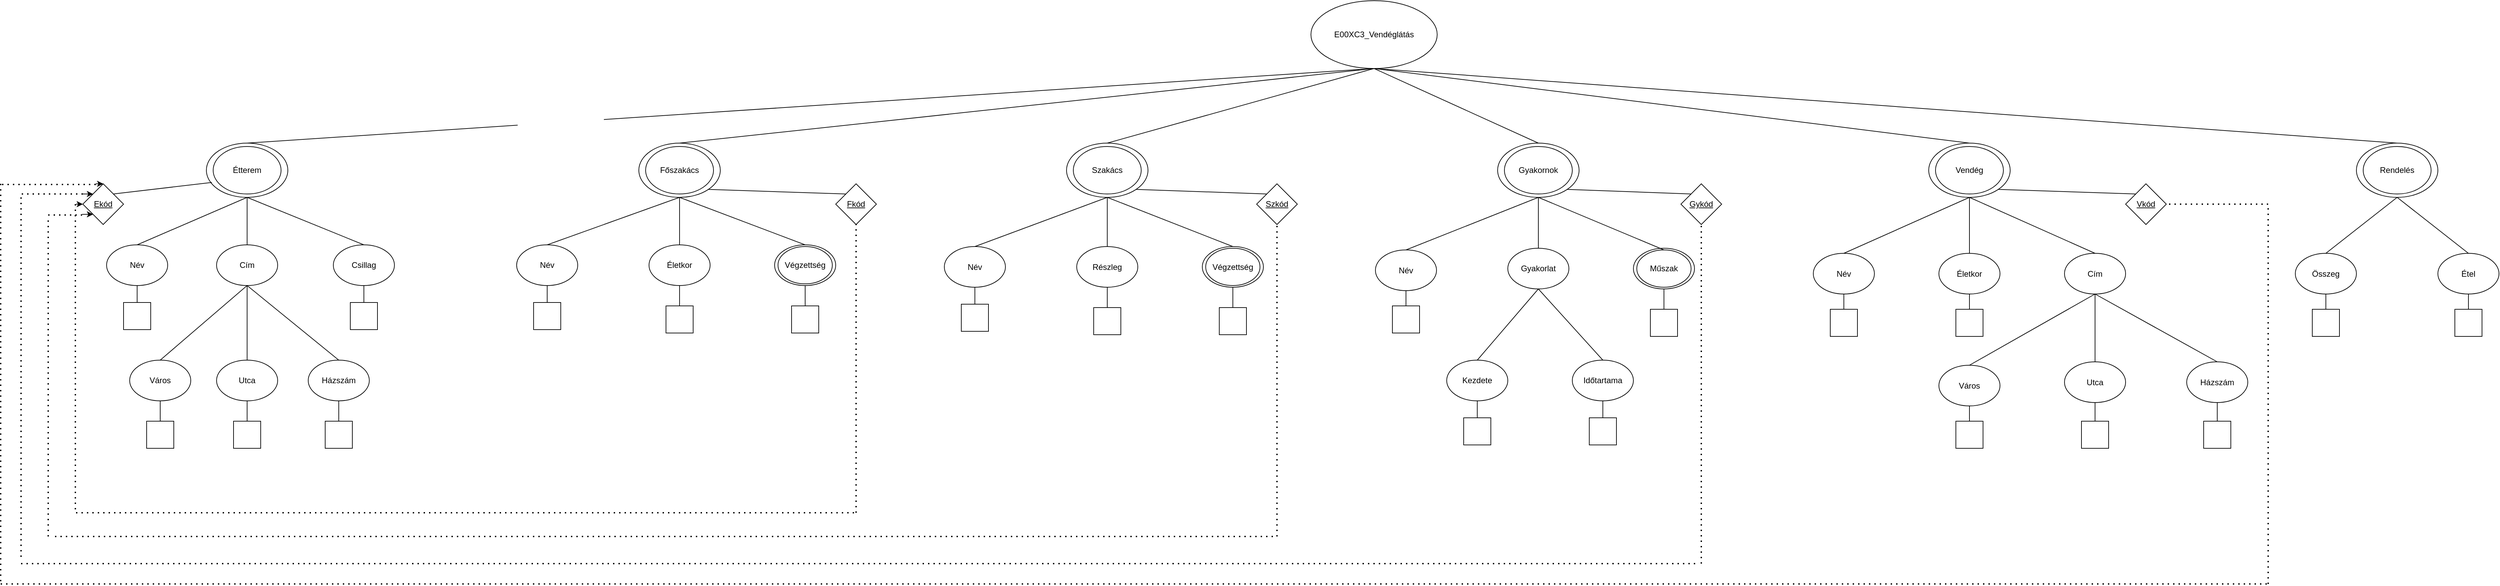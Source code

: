 <mxfile version="28.2.7">
  <diagram name="1 oldal" id="L9vAYg0nXC_tgPYHwF1Z">
    <mxGraphModel dx="3907" dy="801" grid="1" gridSize="10" guides="1" tooltips="1" connect="1" arrows="1" fold="1" page="1" pageScale="1" pageWidth="827" pageHeight="1169" background="#ffffff" math="0" shadow="0">
      <root>
        <mxCell id="0" />
        <mxCell id="1" parent="0" />
        <mxCell id="npf5E2F2gFdfA2hyNey9-1" value="E00XC3_Vendéglátás" style="ellipse;whiteSpace=wrap;html=1;" parent="1" vertex="1">
          <mxGeometry x="170" y="20" width="186" height="100" as="geometry" />
        </mxCell>
        <mxCell id="npf5E2F2gFdfA2hyNey9-2" value="" style="ellipse;whiteSpace=wrap;html=1;" parent="1" vertex="1">
          <mxGeometry x="-1457" y="230" width="120" height="80" as="geometry" />
        </mxCell>
        <mxCell id="npf5E2F2gFdfA2hyNey9-3" value="Étterem" style="ellipse;whiteSpace=wrap;html=1;" parent="1" vertex="1">
          <mxGeometry x="-1447" y="235" width="100" height="70" as="geometry" />
        </mxCell>
        <mxCell id="npf5E2F2gFdfA2hyNey9-4" value="" style="ellipse;whiteSpace=wrap;html=1;" parent="1" vertex="1">
          <mxGeometry x="-820" y="230" width="120" height="80" as="geometry" />
        </mxCell>
        <mxCell id="npf5E2F2gFdfA2hyNey9-5" value="Főszakács" style="ellipse;whiteSpace=wrap;html=1;" parent="1" vertex="1">
          <mxGeometry x="-810" y="235" width="100" height="70" as="geometry" />
        </mxCell>
        <mxCell id="npf5E2F2gFdfA2hyNey9-6" value="" style="ellipse;whiteSpace=wrap;html=1;" parent="1" vertex="1">
          <mxGeometry x="-190" y="230" width="120" height="80" as="geometry" />
        </mxCell>
        <mxCell id="npf5E2F2gFdfA2hyNey9-7" value="Szakács" style="ellipse;whiteSpace=wrap;html=1;" parent="1" vertex="1">
          <mxGeometry x="-180" y="235" width="100" height="70" as="geometry" />
        </mxCell>
        <mxCell id="npf5E2F2gFdfA2hyNey9-9" value="" style="ellipse;whiteSpace=wrap;html=1;" parent="1" vertex="1">
          <mxGeometry x="445" y="230" width="120" height="80" as="geometry" />
        </mxCell>
        <mxCell id="npf5E2F2gFdfA2hyNey9-10" value="Gyakornok" style="ellipse;whiteSpace=wrap;html=1;" parent="1" vertex="1">
          <mxGeometry x="455" y="235" width="100" height="70" as="geometry" />
        </mxCell>
        <mxCell id="npf5E2F2gFdfA2hyNey9-11" value="" style="ellipse;whiteSpace=wrap;html=1;" parent="1" vertex="1">
          <mxGeometry x="1080" y="230" width="120" height="80" as="geometry" />
        </mxCell>
        <mxCell id="npf5E2F2gFdfA2hyNey9-12" value="Vendég" style="ellipse;whiteSpace=wrap;html=1;" parent="1" vertex="1">
          <mxGeometry x="1090" y="235" width="100" height="70" as="geometry" />
        </mxCell>
        <mxCell id="npf5E2F2gFdfA2hyNey9-13" value="" style="ellipse;whiteSpace=wrap;html=1;" parent="1" vertex="1">
          <mxGeometry x="1710" y="230" width="120" height="80" as="geometry" />
        </mxCell>
        <mxCell id="npf5E2F2gFdfA2hyNey9-14" value="Rendelés" style="ellipse;whiteSpace=wrap;html=1;" parent="1" vertex="1">
          <mxGeometry x="1720" y="235" width="100" height="70" as="geometry" />
        </mxCell>
        <mxCell id="npf5E2F2gFdfA2hyNey9-15" value="Ekód" style="rhombus;whiteSpace=wrap;html=1;fontStyle=4" parent="1" vertex="1">
          <mxGeometry x="-1639" y="290" width="60" height="60" as="geometry" />
        </mxCell>
        <mxCell id="npf5E2F2gFdfA2hyNey9-18" value="" style="endArrow=none;html=1;rounded=0;entryX=0.5;entryY=0;entryDx=0;entryDy=0;exitX=0.5;exitY=1;exitDx=0;exitDy=0;" parent="1" source="npf5E2F2gFdfA2hyNey9-1" target="npf5E2F2gFdfA2hyNey9-2" edge="1">
          <mxGeometry width="50" height="50" relative="1" as="geometry">
            <mxPoint x="340" y="430" as="sourcePoint" />
            <mxPoint x="390" y="380" as="targetPoint" />
          </mxGeometry>
        </mxCell>
        <mxCell id="npf5E2F2gFdfA2hyNey9-19" value="" style="endArrow=none;html=1;rounded=0;entryX=0.5;entryY=0;entryDx=0;entryDy=0;exitX=0.5;exitY=1;exitDx=0;exitDy=0;" parent="1" source="npf5E2F2gFdfA2hyNey9-1" target="npf5E2F2gFdfA2hyNey9-4" edge="1">
          <mxGeometry width="50" height="50" relative="1" as="geometry">
            <mxPoint x="340" y="430" as="sourcePoint" />
            <mxPoint x="390" y="380" as="targetPoint" />
          </mxGeometry>
        </mxCell>
        <mxCell id="npf5E2F2gFdfA2hyNey9-20" value="" style="endArrow=none;html=1;rounded=0;entryX=0.5;entryY=0;entryDx=0;entryDy=0;exitX=0.5;exitY=1;exitDx=0;exitDy=0;" parent="1" source="npf5E2F2gFdfA2hyNey9-1" target="npf5E2F2gFdfA2hyNey9-6" edge="1">
          <mxGeometry width="50" height="50" relative="1" as="geometry">
            <mxPoint x="223" y="135" as="sourcePoint" />
            <mxPoint x="330" y="415" as="targetPoint" />
          </mxGeometry>
        </mxCell>
        <mxCell id="npf5E2F2gFdfA2hyNey9-21" value="" style="endArrow=none;html=1;rounded=0;entryX=0.5;entryY=0;entryDx=0;entryDy=0;exitX=0.5;exitY=1;exitDx=0;exitDy=0;" parent="1" source="npf5E2F2gFdfA2hyNey9-1" target="npf5E2F2gFdfA2hyNey9-9" edge="1">
          <mxGeometry width="50" height="50" relative="1" as="geometry">
            <mxPoint x="300" y="165" as="sourcePoint" />
            <mxPoint x="427" y="425" as="targetPoint" />
          </mxGeometry>
        </mxCell>
        <mxCell id="npf5E2F2gFdfA2hyNey9-22" value="" style="endArrow=none;html=1;rounded=0;entryX=0.5;entryY=0;entryDx=0;entryDy=0;exitX=0.5;exitY=1;exitDx=0;exitDy=0;" parent="1" source="npf5E2F2gFdfA2hyNey9-1" target="npf5E2F2gFdfA2hyNey9-11" edge="1">
          <mxGeometry width="50" height="50" relative="1" as="geometry">
            <mxPoint x="340" y="430" as="sourcePoint" />
            <mxPoint x="390" y="380" as="targetPoint" />
          </mxGeometry>
        </mxCell>
        <mxCell id="npf5E2F2gFdfA2hyNey9-23" value="" style="endArrow=none;html=1;rounded=0;entryX=0.5;entryY=0;entryDx=0;entryDy=0;exitX=0.5;exitY=1;exitDx=0;exitDy=0;" parent="1" source="npf5E2F2gFdfA2hyNey9-1" target="npf5E2F2gFdfA2hyNey9-13" edge="1">
          <mxGeometry width="50" height="50" relative="1" as="geometry">
            <mxPoint x="340" y="430" as="sourcePoint" />
            <mxPoint x="390" y="380" as="targetPoint" />
          </mxGeometry>
        </mxCell>
        <mxCell id="npf5E2F2gFdfA2hyNey9-26" value="Név" style="ellipse;whiteSpace=wrap;html=1;" parent="1" vertex="1">
          <mxGeometry x="-1604" y="380" width="90" height="60" as="geometry" />
        </mxCell>
        <mxCell id="npf5E2F2gFdfA2hyNey9-27" value="Csillag" style="ellipse;whiteSpace=wrap;html=1;" parent="1" vertex="1">
          <mxGeometry x="-1270" y="380" width="90" height="60" as="geometry" />
        </mxCell>
        <mxCell id="npf5E2F2gFdfA2hyNey9-28" value="Cím" style="ellipse;whiteSpace=wrap;html=1;" parent="1" vertex="1">
          <mxGeometry x="-1442" y="380" width="90" height="60" as="geometry" />
        </mxCell>
        <mxCell id="npf5E2F2gFdfA2hyNey9-29" value="" style="endArrow=none;html=1;rounded=0;entryX=0.5;entryY=1;entryDx=0;entryDy=0;exitX=0.5;exitY=0;exitDx=0;exitDy=0;" parent="1" source="npf5E2F2gFdfA2hyNey9-26" target="npf5E2F2gFdfA2hyNey9-2" edge="1">
          <mxGeometry width="50" height="50" relative="1" as="geometry">
            <mxPoint x="-1590" y="380" as="sourcePoint" />
            <mxPoint x="-877" y="435" as="targetPoint" />
          </mxGeometry>
        </mxCell>
        <mxCell id="npf5E2F2gFdfA2hyNey9-30" value="" style="endArrow=none;html=1;rounded=0;entryX=0.5;entryY=1;entryDx=0;entryDy=0;exitX=0.5;exitY=0;exitDx=0;exitDy=0;" parent="1" source="npf5E2F2gFdfA2hyNey9-28" target="npf5E2F2gFdfA2hyNey9-2" edge="1">
          <mxGeometry width="50" height="50" relative="1" as="geometry">
            <mxPoint x="-927" y="485" as="sourcePoint" />
            <mxPoint x="-877" y="435" as="targetPoint" />
          </mxGeometry>
        </mxCell>
        <mxCell id="npf5E2F2gFdfA2hyNey9-31" value="" style="endArrow=none;html=1;rounded=0;entryX=0.5;entryY=1;entryDx=0;entryDy=0;exitX=0.5;exitY=0;exitDx=0;exitDy=0;" parent="1" source="npf5E2F2gFdfA2hyNey9-27" target="npf5E2F2gFdfA2hyNey9-2" edge="1">
          <mxGeometry width="50" height="50" relative="1" as="geometry">
            <mxPoint x="-927" y="485" as="sourcePoint" />
            <mxPoint x="-877" y="435" as="targetPoint" />
          </mxGeometry>
        </mxCell>
        <mxCell id="npf5E2F2gFdfA2hyNey9-32" value="" style="endArrow=none;html=1;rounded=0;entryX=1;entryY=0;entryDx=0;entryDy=0;exitX=0.067;exitY=0.725;exitDx=0;exitDy=0;exitPerimeter=0;" parent="1" source="npf5E2F2gFdfA2hyNey9-2" target="npf5E2F2gFdfA2hyNey9-15" edge="1">
          <mxGeometry width="50" height="50" relative="1" as="geometry">
            <mxPoint x="-896" y="485" as="sourcePoint" />
            <mxPoint x="-846" y="435" as="targetPoint" />
          </mxGeometry>
        </mxCell>
        <mxCell id="npf5E2F2gFdfA2hyNey9-33" value="" style="whiteSpace=wrap;html=1;aspect=fixed;" parent="1" vertex="1">
          <mxGeometry x="-1579" y="465" width="40" height="40" as="geometry" />
        </mxCell>
        <mxCell id="npf5E2F2gFdfA2hyNey9-34" value="" style="whiteSpace=wrap;html=1;aspect=fixed;" parent="1" vertex="1">
          <mxGeometry x="-1245" y="465" width="40" height="40" as="geometry" />
        </mxCell>
        <mxCell id="npf5E2F2gFdfA2hyNey9-35" value="" style="endArrow=none;html=1;rounded=0;exitX=0.5;exitY=0;exitDx=0;exitDy=0;entryX=0.5;entryY=1;entryDx=0;entryDy=0;" parent="1" source="npf5E2F2gFdfA2hyNey9-33" target="npf5E2F2gFdfA2hyNey9-26" edge="1">
          <mxGeometry width="50" height="50" relative="1" as="geometry">
            <mxPoint x="-1375" y="545" as="sourcePoint" />
            <mxPoint x="-1590" y="440" as="targetPoint" />
          </mxGeometry>
        </mxCell>
        <mxCell id="npf5E2F2gFdfA2hyNey9-36" value="" style="endArrow=none;html=1;rounded=0;entryX=0.5;entryY=1;entryDx=0;entryDy=0;exitX=0.5;exitY=0;exitDx=0;exitDy=0;" parent="1" source="npf5E2F2gFdfA2hyNey9-34" target="npf5E2F2gFdfA2hyNey9-27" edge="1">
          <mxGeometry width="50" height="50" relative="1" as="geometry">
            <mxPoint x="-1273" y="545" as="sourcePoint" />
            <mxPoint x="-1223" y="495" as="targetPoint" />
          </mxGeometry>
        </mxCell>
        <mxCell id="npf5E2F2gFdfA2hyNey9-41" value="Utca" style="ellipse;whiteSpace=wrap;html=1;" parent="1" vertex="1">
          <mxGeometry x="-1442" y="550" width="90" height="60" as="geometry" />
        </mxCell>
        <mxCell id="npf5E2F2gFdfA2hyNey9-42" value="Házszám" style="ellipse;whiteSpace=wrap;html=1;" parent="1" vertex="1">
          <mxGeometry x="-1307" y="550" width="90" height="60" as="geometry" />
        </mxCell>
        <mxCell id="npf5E2F2gFdfA2hyNey9-43" value="Város" style="ellipse;whiteSpace=wrap;html=1;" parent="1" vertex="1">
          <mxGeometry x="-1570" y="550" width="90" height="60" as="geometry" />
        </mxCell>
        <mxCell id="npf5E2F2gFdfA2hyNey9-44" value="" style="endArrow=none;html=1;rounded=0;entryX=0.5;entryY=1;entryDx=0;entryDy=0;exitX=0.5;exitY=0;exitDx=0;exitDy=0;" parent="1" source="npf5E2F2gFdfA2hyNey9-41" target="npf5E2F2gFdfA2hyNey9-28" edge="1">
          <mxGeometry width="50" height="50" relative="1" as="geometry">
            <mxPoint x="-1235" y="500" as="sourcePoint" />
            <mxPoint x="-1185" y="450" as="targetPoint" />
          </mxGeometry>
        </mxCell>
        <mxCell id="npf5E2F2gFdfA2hyNey9-46" value="" style="endArrow=none;html=1;rounded=0;entryX=0.5;entryY=1;entryDx=0;entryDy=0;exitX=0.5;exitY=0;exitDx=0;exitDy=0;" parent="1" source="npf5E2F2gFdfA2hyNey9-42" target="npf5E2F2gFdfA2hyNey9-28" edge="1">
          <mxGeometry width="50" height="50" relative="1" as="geometry">
            <mxPoint x="-1235" y="500" as="sourcePoint" />
            <mxPoint x="-1185" y="450" as="targetPoint" />
          </mxGeometry>
        </mxCell>
        <mxCell id="npf5E2F2gFdfA2hyNey9-47" value="" style="endArrow=none;html=1;rounded=0;entryX=0.5;entryY=1;entryDx=0;entryDy=0;exitX=0.5;exitY=0;exitDx=0;exitDy=0;" parent="1" source="npf5E2F2gFdfA2hyNey9-43" target="npf5E2F2gFdfA2hyNey9-28" edge="1">
          <mxGeometry width="50" height="50" relative="1" as="geometry">
            <mxPoint x="-1235" y="500" as="sourcePoint" />
            <mxPoint x="-1185" y="450" as="targetPoint" />
          </mxGeometry>
        </mxCell>
        <mxCell id="npf5E2F2gFdfA2hyNey9-48" value="" style="whiteSpace=wrap;html=1;aspect=fixed;" parent="1" vertex="1">
          <mxGeometry x="-1545" y="640" width="40" height="40" as="geometry" />
        </mxCell>
        <mxCell id="npf5E2F2gFdfA2hyNey9-49" value="" style="whiteSpace=wrap;html=1;aspect=fixed;" parent="1" vertex="1">
          <mxGeometry x="-1417" y="640" width="40" height="40" as="geometry" />
        </mxCell>
        <mxCell id="npf5E2F2gFdfA2hyNey9-50" value="" style="whiteSpace=wrap;html=1;aspect=fixed;" parent="1" vertex="1">
          <mxGeometry x="-1282" y="640" width="40" height="40" as="geometry" />
        </mxCell>
        <mxCell id="npf5E2F2gFdfA2hyNey9-51" value="" style="endArrow=none;html=1;rounded=0;entryX=0.5;entryY=1;entryDx=0;entryDy=0;exitX=0.5;exitY=0;exitDx=0;exitDy=0;" parent="1" source="npf5E2F2gFdfA2hyNey9-50" target="npf5E2F2gFdfA2hyNey9-42" edge="1">
          <mxGeometry width="50" height="50" relative="1" as="geometry">
            <mxPoint x="-1235" y="500" as="sourcePoint" />
            <mxPoint x="-1185" y="450" as="targetPoint" />
          </mxGeometry>
        </mxCell>
        <mxCell id="npf5E2F2gFdfA2hyNey9-53" value="" style="endArrow=none;html=1;rounded=0;entryX=0.5;entryY=1;entryDx=0;entryDy=0;exitX=0.5;exitY=0;exitDx=0;exitDy=0;" parent="1" source="npf5E2F2gFdfA2hyNey9-49" target="npf5E2F2gFdfA2hyNey9-41" edge="1">
          <mxGeometry width="50" height="50" relative="1" as="geometry">
            <mxPoint x="-1235" y="500" as="sourcePoint" />
            <mxPoint x="-1185" y="450" as="targetPoint" />
          </mxGeometry>
        </mxCell>
        <mxCell id="npf5E2F2gFdfA2hyNey9-55" value="" style="endArrow=none;html=1;rounded=0;entryX=0.5;entryY=1;entryDx=0;entryDy=0;exitX=0.5;exitY=0;exitDx=0;exitDy=0;" parent="1" source="npf5E2F2gFdfA2hyNey9-48" target="npf5E2F2gFdfA2hyNey9-43" edge="1">
          <mxGeometry width="50" height="50" relative="1" as="geometry">
            <mxPoint x="-1235" y="500" as="sourcePoint" />
            <mxPoint x="-1185" y="450" as="targetPoint" />
          </mxGeometry>
        </mxCell>
        <mxCell id="npf5E2F2gFdfA2hyNey9-62" value="Fkód" style="rhombus;whiteSpace=wrap;html=1;fontStyle=4" parent="1" vertex="1">
          <mxGeometry x="-530" y="290" width="60" height="60" as="geometry" />
        </mxCell>
        <mxCell id="npf5E2F2gFdfA2hyNey9-63" value="" style="endArrow=none;html=1;rounded=0;entryX=0;entryY=0;entryDx=0;entryDy=0;exitX=1;exitY=1;exitDx=0;exitDy=0;" parent="1" source="npf5E2F2gFdfA2hyNey9-4" target="npf5E2F2gFdfA2hyNey9-62" edge="1">
          <mxGeometry width="50" height="50" relative="1" as="geometry">
            <mxPoint x="-830" y="435" as="sourcePoint" />
            <mxPoint x="-780" y="385" as="targetPoint" />
          </mxGeometry>
        </mxCell>
        <mxCell id="npf5E2F2gFdfA2hyNey9-64" value="" style="endArrow=none;dashed=1;html=1;dashPattern=1 3;strokeWidth=2;rounded=0;entryX=0.5;entryY=1;entryDx=0;entryDy=0;" parent="1" target="npf5E2F2gFdfA2hyNey9-62" edge="1">
          <mxGeometry width="50" height="50" relative="1" as="geometry">
            <mxPoint x="-500" y="775" as="sourcePoint" />
            <mxPoint x="-780" y="385" as="targetPoint" />
          </mxGeometry>
        </mxCell>
        <mxCell id="npf5E2F2gFdfA2hyNey9-65" value="" style="endArrow=none;dashed=1;html=1;dashPattern=1 3;strokeWidth=2;rounded=0;" parent="1" edge="1">
          <mxGeometry width="50" height="50" relative="1" as="geometry">
            <mxPoint x="-1649" y="775" as="sourcePoint" />
            <mxPoint x="-500" y="775" as="targetPoint" />
          </mxGeometry>
        </mxCell>
        <mxCell id="npf5E2F2gFdfA2hyNey9-66" value="" style="endArrow=none;dashed=1;html=1;dashPattern=1 3;strokeWidth=2;rounded=0;entryX=0;entryY=0.5;entryDx=0;entryDy=0;" parent="1" edge="1">
          <mxGeometry width="50" height="50" relative="1" as="geometry">
            <mxPoint x="-1650" y="770" as="sourcePoint" />
            <mxPoint x="-1650" y="320" as="targetPoint" />
          </mxGeometry>
        </mxCell>
        <mxCell id="pP6JJj4OTzg9EwEkEXT1-2" value="Név" style="ellipse;whiteSpace=wrap;html=1;" parent="1" vertex="1">
          <mxGeometry x="-1000" y="380" width="90" height="60" as="geometry" />
        </mxCell>
        <mxCell id="pP6JJj4OTzg9EwEkEXT1-3" value="" style="whiteSpace=wrap;html=1;aspect=fixed;" parent="1" vertex="1">
          <mxGeometry x="-975" y="465" width="40" height="40" as="geometry" />
        </mxCell>
        <mxCell id="pP6JJj4OTzg9EwEkEXT1-4" value="" style="endArrow=none;html=1;rounded=0;entryX=0.5;entryY=1;entryDx=0;entryDy=0;exitX=0.5;exitY=0;exitDx=0;exitDy=0;" parent="1" source="pP6JJj4OTzg9EwEkEXT1-3" target="pP6JJj4OTzg9EwEkEXT1-2" edge="1">
          <mxGeometry width="50" height="50" relative="1" as="geometry">
            <mxPoint x="-928" y="330" as="sourcePoint" />
            <mxPoint x="-878" y="280" as="targetPoint" />
          </mxGeometry>
        </mxCell>
        <mxCell id="pP6JJj4OTzg9EwEkEXT1-5" value="Életkor" style="ellipse;whiteSpace=wrap;html=1;" parent="1" vertex="1">
          <mxGeometry x="-805" y="380" width="90" height="60" as="geometry" />
        </mxCell>
        <mxCell id="pP6JJj4OTzg9EwEkEXT1-6" value="" style="whiteSpace=wrap;html=1;aspect=fixed;" parent="1" vertex="1">
          <mxGeometry x="-780" y="470" width="40" height="40" as="geometry" />
        </mxCell>
        <mxCell id="pP6JJj4OTzg9EwEkEXT1-7" value="" style="endArrow=none;html=1;rounded=0;entryX=0.5;entryY=1;entryDx=0;entryDy=0;exitX=0.5;exitY=0;exitDx=0;exitDy=0;" parent="1" source="pP6JJj4OTzg9EwEkEXT1-6" target="pP6JJj4OTzg9EwEkEXT1-5" edge="1">
          <mxGeometry width="50" height="50" relative="1" as="geometry">
            <mxPoint x="-733" y="330" as="sourcePoint" />
            <mxPoint x="-683" y="280" as="targetPoint" />
          </mxGeometry>
        </mxCell>
        <mxCell id="pP6JJj4OTzg9EwEkEXT1-8" value="" style="endArrow=none;html=1;rounded=0;entryX=0.5;entryY=1;entryDx=0;entryDy=0;exitX=0.5;exitY=0;exitDx=0;exitDy=0;" parent="1" source="pP6JJj4OTzg9EwEkEXT1-2" target="npf5E2F2gFdfA2hyNey9-4" edge="1">
          <mxGeometry width="50" height="50" relative="1" as="geometry">
            <mxPoint x="-1000" y="505" as="sourcePoint" />
            <mxPoint x="-950" y="455" as="targetPoint" />
          </mxGeometry>
        </mxCell>
        <mxCell id="pP6JJj4OTzg9EwEkEXT1-9" value="" style="endArrow=none;html=1;rounded=0;entryX=0.5;entryY=0;entryDx=0;entryDy=0;exitX=0.5;exitY=1;exitDx=0;exitDy=0;" parent="1" source="npf5E2F2gFdfA2hyNey9-4" target="pP6JJj4OTzg9EwEkEXT1-5" edge="1">
          <mxGeometry width="50" height="50" relative="1" as="geometry">
            <mxPoint x="-1000" y="505" as="sourcePoint" />
            <mxPoint x="-950" y="455" as="targetPoint" />
          </mxGeometry>
        </mxCell>
        <mxCell id="pP6JJj4OTzg9EwEkEXT1-10" value="" style="endArrow=classic;html=1;rounded=0;entryX=0;entryY=0.5;entryDx=0;entryDy=0;" parent="1" target="npf5E2F2gFdfA2hyNey9-15" edge="1">
          <mxGeometry width="50" height="50" relative="1" as="geometry">
            <mxPoint x="-1649" y="320" as="sourcePoint" />
            <mxPoint x="-1439" y="455" as="targetPoint" />
          </mxGeometry>
        </mxCell>
        <mxCell id="pP6JJj4OTzg9EwEkEXT1-15" value="" style="ellipse;whiteSpace=wrap;html=1;" parent="1" vertex="1">
          <mxGeometry x="-620" y="380" width="90" height="60" as="geometry" />
        </mxCell>
        <mxCell id="pP6JJj4OTzg9EwEkEXT1-16" value="" style="whiteSpace=wrap;html=1;aspect=fixed;" parent="1" vertex="1">
          <mxGeometry x="-595" y="470" width="40" height="40" as="geometry" />
        </mxCell>
        <mxCell id="pP6JJj4OTzg9EwEkEXT1-17" value="" style="endArrow=none;html=1;rounded=0;entryX=0.5;entryY=1;entryDx=0;entryDy=0;exitX=0.5;exitY=0;exitDx=0;exitDy=0;" parent="1" source="pP6JJj4OTzg9EwEkEXT1-16" target="pP6JJj4OTzg9EwEkEXT1-15" edge="1">
          <mxGeometry width="50" height="50" relative="1" as="geometry">
            <mxPoint x="-548" y="330" as="sourcePoint" />
            <mxPoint x="-498" y="280" as="targetPoint" />
          </mxGeometry>
        </mxCell>
        <mxCell id="pP6JJj4OTzg9EwEkEXT1-23" value="" style="endArrow=none;html=1;rounded=0;entryX=0.5;entryY=0;entryDx=0;entryDy=0;exitX=0.5;exitY=1;exitDx=0;exitDy=0;" parent="1" source="npf5E2F2gFdfA2hyNey9-4" target="pP6JJj4OTzg9EwEkEXT1-15" edge="1">
          <mxGeometry width="50" height="50" relative="1" as="geometry">
            <mxPoint x="-1030" y="505" as="sourcePoint" />
            <mxPoint x="-980" y="455" as="targetPoint" />
          </mxGeometry>
        </mxCell>
        <mxCell id="pP6JJj4OTzg9EwEkEXT1-24" value="Végzettség" style="ellipse;whiteSpace=wrap;html=1;" parent="1" vertex="1">
          <mxGeometry x="-615" y="382.5" width="80" height="55" as="geometry" />
        </mxCell>
        <mxCell id="pP6JJj4OTzg9EwEkEXT1-27" value="Név" style="ellipse;whiteSpace=wrap;html=1;" parent="1" vertex="1">
          <mxGeometry x="-370" y="382.5" width="90" height="60" as="geometry" />
        </mxCell>
        <mxCell id="pP6JJj4OTzg9EwEkEXT1-28" value="" style="whiteSpace=wrap;html=1;aspect=fixed;" parent="1" vertex="1">
          <mxGeometry x="-345" y="467.5" width="40" height="40" as="geometry" />
        </mxCell>
        <mxCell id="pP6JJj4OTzg9EwEkEXT1-29" value="" style="endArrow=none;html=1;rounded=0;entryX=0.5;entryY=1;entryDx=0;entryDy=0;exitX=0.5;exitY=0;exitDx=0;exitDy=0;" parent="1" source="pP6JJj4OTzg9EwEkEXT1-28" target="pP6JJj4OTzg9EwEkEXT1-27" edge="1">
          <mxGeometry width="50" height="50" relative="1" as="geometry">
            <mxPoint x="-298" y="332.5" as="sourcePoint" />
            <mxPoint x="-248" y="282.5" as="targetPoint" />
          </mxGeometry>
        </mxCell>
        <mxCell id="pP6JJj4OTzg9EwEkEXT1-30" value="Részleg" style="ellipse;whiteSpace=wrap;html=1;" parent="1" vertex="1">
          <mxGeometry x="-175" y="382.5" width="90" height="60" as="geometry" />
        </mxCell>
        <mxCell id="pP6JJj4OTzg9EwEkEXT1-31" value="" style="whiteSpace=wrap;html=1;aspect=fixed;" parent="1" vertex="1">
          <mxGeometry x="-150" y="472.5" width="40" height="40" as="geometry" />
        </mxCell>
        <mxCell id="pP6JJj4OTzg9EwEkEXT1-32" value="" style="endArrow=none;html=1;rounded=0;entryX=0.5;entryY=1;entryDx=0;entryDy=0;exitX=0.5;exitY=0;exitDx=0;exitDy=0;" parent="1" source="pP6JJj4OTzg9EwEkEXT1-31" target="pP6JJj4OTzg9EwEkEXT1-30" edge="1">
          <mxGeometry width="50" height="50" relative="1" as="geometry">
            <mxPoint x="-103" y="332.5" as="sourcePoint" />
            <mxPoint x="-53" y="282.5" as="targetPoint" />
          </mxGeometry>
        </mxCell>
        <mxCell id="pP6JJj4OTzg9EwEkEXT1-33" value="" style="ellipse;whiteSpace=wrap;html=1;" parent="1" vertex="1">
          <mxGeometry x="10" y="382.5" width="90" height="60" as="geometry" />
        </mxCell>
        <mxCell id="pP6JJj4OTzg9EwEkEXT1-34" value="" style="whiteSpace=wrap;html=1;aspect=fixed;" parent="1" vertex="1">
          <mxGeometry x="35" y="472.5" width="40" height="40" as="geometry" />
        </mxCell>
        <mxCell id="pP6JJj4OTzg9EwEkEXT1-35" value="" style="endArrow=none;html=1;rounded=0;entryX=0.5;entryY=1;entryDx=0;entryDy=0;exitX=0.5;exitY=0;exitDx=0;exitDy=0;" parent="1" source="pP6JJj4OTzg9EwEkEXT1-34" target="pP6JJj4OTzg9EwEkEXT1-33" edge="1">
          <mxGeometry width="50" height="50" relative="1" as="geometry">
            <mxPoint x="82" y="332.5" as="sourcePoint" />
            <mxPoint x="132" y="282.5" as="targetPoint" />
          </mxGeometry>
        </mxCell>
        <mxCell id="pP6JJj4OTzg9EwEkEXT1-36" value="Végzettség" style="ellipse;whiteSpace=wrap;html=1;" parent="1" vertex="1">
          <mxGeometry x="15" y="385" width="80" height="55" as="geometry" />
        </mxCell>
        <mxCell id="pP6JJj4OTzg9EwEkEXT1-37" value="" style="endArrow=none;html=1;rounded=0;entryX=0.5;entryY=1;entryDx=0;entryDy=0;exitX=0.5;exitY=0;exitDx=0;exitDy=0;" parent="1" source="pP6JJj4OTzg9EwEkEXT1-27" target="npf5E2F2gFdfA2hyNey9-6" edge="1">
          <mxGeometry width="50" height="50" relative="1" as="geometry">
            <mxPoint x="-450" y="520" as="sourcePoint" />
            <mxPoint x="-400" y="470" as="targetPoint" />
          </mxGeometry>
        </mxCell>
        <mxCell id="pP6JJj4OTzg9EwEkEXT1-38" value="" style="endArrow=none;html=1;rounded=0;entryX=0.5;entryY=1;entryDx=0;entryDy=0;exitX=0.5;exitY=0;exitDx=0;exitDy=0;" parent="1" source="pP6JJj4OTzg9EwEkEXT1-30" target="npf5E2F2gFdfA2hyNey9-6" edge="1">
          <mxGeometry width="50" height="50" relative="1" as="geometry">
            <mxPoint x="-450" y="520" as="sourcePoint" />
            <mxPoint x="-400" y="470" as="targetPoint" />
          </mxGeometry>
        </mxCell>
        <mxCell id="pP6JJj4OTzg9EwEkEXT1-39" value="" style="endArrow=none;html=1;rounded=0;entryX=0.5;entryY=0;entryDx=0;entryDy=0;exitX=0.5;exitY=1;exitDx=0;exitDy=0;" parent="1" source="npf5E2F2gFdfA2hyNey9-6" target="pP6JJj4OTzg9EwEkEXT1-33" edge="1">
          <mxGeometry width="50" height="50" relative="1" as="geometry">
            <mxPoint x="-450" y="520" as="sourcePoint" />
            <mxPoint x="-400" y="470" as="targetPoint" />
          </mxGeometry>
        </mxCell>
        <mxCell id="pP6JJj4OTzg9EwEkEXT1-40" value="Szkód" style="rhombus;whiteSpace=wrap;html=1;fontStyle=4" parent="1" vertex="1">
          <mxGeometry x="90" y="290" width="60" height="60" as="geometry" />
        </mxCell>
        <mxCell id="pP6JJj4OTzg9EwEkEXT1-41" value="" style="endArrow=none;html=1;rounded=0;entryX=0;entryY=0;entryDx=0;entryDy=0;exitX=1;exitY=1;exitDx=0;exitDy=0;" parent="1" source="npf5E2F2gFdfA2hyNey9-6" target="pP6JJj4OTzg9EwEkEXT1-40" edge="1">
          <mxGeometry width="50" height="50" relative="1" as="geometry">
            <mxPoint x="-40" y="280" as="sourcePoint" />
            <mxPoint x="123" y="297" as="targetPoint" />
          </mxGeometry>
        </mxCell>
        <mxCell id="pP6JJj4OTzg9EwEkEXT1-42" value="" style="endArrow=none;dashed=1;html=1;dashPattern=1 3;strokeWidth=2;rounded=0;entryX=0.5;entryY=1;entryDx=0;entryDy=0;" parent="1" target="pP6JJj4OTzg9EwEkEXT1-40" edge="1">
          <mxGeometry width="50" height="50" relative="1" as="geometry">
            <mxPoint x="120" y="810" as="sourcePoint" />
            <mxPoint x="-100" y="560" as="targetPoint" />
          </mxGeometry>
        </mxCell>
        <mxCell id="pP6JJj4OTzg9EwEkEXT1-43" value="" style="endArrow=none;dashed=1;html=1;dashPattern=1 3;strokeWidth=2;rounded=0;" parent="1" edge="1">
          <mxGeometry width="50" height="50" relative="1" as="geometry">
            <mxPoint x="-1680" y="810" as="sourcePoint" />
            <mxPoint x="120" y="810" as="targetPoint" />
          </mxGeometry>
        </mxCell>
        <mxCell id="pP6JJj4OTzg9EwEkEXT1-44" value="" style="endArrow=none;dashed=1;html=1;dashPattern=1 3;strokeWidth=2;rounded=0;" parent="1" edge="1">
          <mxGeometry width="50" height="50" relative="1" as="geometry">
            <mxPoint x="-1690" y="810" as="sourcePoint" />
            <mxPoint x="-1690" y="340" as="targetPoint" />
          </mxGeometry>
        </mxCell>
        <mxCell id="pP6JJj4OTzg9EwEkEXT1-45" value="" style="endArrow=classic;html=1;rounded=0;entryX=0;entryY=1;entryDx=0;entryDy=0;" parent="1" target="npf5E2F2gFdfA2hyNey9-15" edge="1">
          <mxGeometry width="50" height="50" relative="1" as="geometry">
            <mxPoint x="-1640" y="335" as="sourcePoint" />
            <mxPoint x="-1590" y="550" as="targetPoint" />
          </mxGeometry>
        </mxCell>
        <mxCell id="pP6JJj4OTzg9EwEkEXT1-47" value="" style="endArrow=none;dashed=1;html=1;dashPattern=1 3;strokeWidth=2;rounded=0;" parent="1" edge="1">
          <mxGeometry width="50" height="50" relative="1" as="geometry">
            <mxPoint x="-1690" y="336" as="sourcePoint" />
            <mxPoint x="-1639" y="336" as="targetPoint" />
          </mxGeometry>
        </mxCell>
        <mxCell id="pP6JJj4OTzg9EwEkEXT1-48" value="Név" style="ellipse;whiteSpace=wrap;html=1;" parent="1" vertex="1">
          <mxGeometry x="265" y="387.5" width="90" height="60" as="geometry" />
        </mxCell>
        <mxCell id="pP6JJj4OTzg9EwEkEXT1-49" value="" style="whiteSpace=wrap;html=1;aspect=fixed;" parent="1" vertex="1">
          <mxGeometry x="290" y="470" width="40" height="40" as="geometry" />
        </mxCell>
        <mxCell id="pP6JJj4OTzg9EwEkEXT1-50" value="" style="endArrow=none;html=1;rounded=0;entryX=0.5;entryY=1;entryDx=0;entryDy=0;exitX=0.5;exitY=0;exitDx=0;exitDy=0;" parent="1" source="pP6JJj4OTzg9EwEkEXT1-49" target="pP6JJj4OTzg9EwEkEXT1-48" edge="1">
          <mxGeometry width="50" height="50" relative="1" as="geometry">
            <mxPoint x="337" y="335" as="sourcePoint" />
            <mxPoint x="310" y="445" as="targetPoint" />
          </mxGeometry>
        </mxCell>
        <mxCell id="pP6JJj4OTzg9EwEkEXT1-51" value="Gyakorlat" style="ellipse;whiteSpace=wrap;html=1;" parent="1" vertex="1">
          <mxGeometry x="460" y="385" width="90" height="60" as="geometry" />
        </mxCell>
        <mxCell id="pP6JJj4OTzg9EwEkEXT1-54" value="" style="ellipse;whiteSpace=wrap;html=1;" parent="1" vertex="1">
          <mxGeometry x="645" y="385" width="90" height="60" as="geometry" />
        </mxCell>
        <mxCell id="pP6JJj4OTzg9EwEkEXT1-55" value="" style="whiteSpace=wrap;html=1;aspect=fixed;" parent="1" vertex="1">
          <mxGeometry x="670" y="475" width="40" height="40" as="geometry" />
        </mxCell>
        <mxCell id="pP6JJj4OTzg9EwEkEXT1-56" value="" style="endArrow=none;html=1;rounded=0;entryX=0.5;entryY=1;entryDx=0;entryDy=0;exitX=0.5;exitY=0;exitDx=0;exitDy=0;" parent="1" source="pP6JJj4OTzg9EwEkEXT1-55" target="pP6JJj4OTzg9EwEkEXT1-54" edge="1">
          <mxGeometry width="50" height="50" relative="1" as="geometry">
            <mxPoint x="717" y="335" as="sourcePoint" />
            <mxPoint x="767" y="285" as="targetPoint" />
          </mxGeometry>
        </mxCell>
        <mxCell id="pP6JJj4OTzg9EwEkEXT1-57" value="Műszak" style="ellipse;whiteSpace=wrap;html=1;" parent="1" vertex="1">
          <mxGeometry x="650" y="387.5" width="80" height="55" as="geometry" />
        </mxCell>
        <mxCell id="pP6JJj4OTzg9EwEkEXT1-58" value="" style="endArrow=none;html=1;rounded=0;entryX=0.5;entryY=0;entryDx=0;entryDy=0;exitX=0.5;exitY=1;exitDx=0;exitDy=0;" parent="1" source="npf5E2F2gFdfA2hyNey9-9" target="pP6JJj4OTzg9EwEkEXT1-51" edge="1">
          <mxGeometry width="50" height="50" relative="1" as="geometry">
            <mxPoint x="355" y="640" as="sourcePoint" />
            <mxPoint x="405" y="590" as="targetPoint" />
          </mxGeometry>
        </mxCell>
        <mxCell id="pP6JJj4OTzg9EwEkEXT1-59" value="" style="endArrow=none;html=1;rounded=0;entryX=0.5;entryY=0;entryDx=0;entryDy=0;exitX=0.5;exitY=1;exitDx=0;exitDy=0;" parent="1" source="npf5E2F2gFdfA2hyNey9-9" target="pP6JJj4OTzg9EwEkEXT1-48" edge="1">
          <mxGeometry width="50" height="50" relative="1" as="geometry">
            <mxPoint x="355" y="640" as="sourcePoint" />
            <mxPoint x="310" y="385" as="targetPoint" />
          </mxGeometry>
        </mxCell>
        <mxCell id="pP6JJj4OTzg9EwEkEXT1-60" value="" style="endArrow=none;html=1;rounded=0;exitX=0.5;exitY=1;exitDx=0;exitDy=0;entryX=0.5;entryY=0;entryDx=0;entryDy=0;" parent="1" source="npf5E2F2gFdfA2hyNey9-9" target="pP6JJj4OTzg9EwEkEXT1-57" edge="1">
          <mxGeometry width="50" height="50" relative="1" as="geometry">
            <mxPoint x="355" y="640" as="sourcePoint" />
            <mxPoint x="690" y="360" as="targetPoint" />
          </mxGeometry>
        </mxCell>
        <mxCell id="pP6JJj4OTzg9EwEkEXT1-61" value="Kezdete" style="ellipse;whiteSpace=wrap;html=1;" parent="1" vertex="1">
          <mxGeometry x="370" y="550" width="90" height="60" as="geometry" />
        </mxCell>
        <mxCell id="pP6JJj4OTzg9EwEkEXT1-62" value="Időtartama" style="ellipse;whiteSpace=wrap;html=1;" parent="1" vertex="1">
          <mxGeometry x="555" y="550" width="90" height="60" as="geometry" />
        </mxCell>
        <mxCell id="pP6JJj4OTzg9EwEkEXT1-63" value="" style="endArrow=none;html=1;rounded=0;entryX=0.5;entryY=1;entryDx=0;entryDy=0;exitX=0.5;exitY=0;exitDx=0;exitDy=0;" parent="1" source="pP6JJj4OTzg9EwEkEXT1-61" target="pP6JJj4OTzg9EwEkEXT1-51" edge="1">
          <mxGeometry width="50" height="50" relative="1" as="geometry">
            <mxPoint x="465" y="640" as="sourcePoint" />
            <mxPoint x="515" y="590" as="targetPoint" />
          </mxGeometry>
        </mxCell>
        <mxCell id="pP6JJj4OTzg9EwEkEXT1-64" value="" style="endArrow=none;html=1;rounded=0;entryX=0.5;entryY=1;entryDx=0;entryDy=0;exitX=0.5;exitY=0;exitDx=0;exitDy=0;" parent="1" source="pP6JJj4OTzg9EwEkEXT1-62" target="pP6JJj4OTzg9EwEkEXT1-51" edge="1">
          <mxGeometry width="50" height="50" relative="1" as="geometry">
            <mxPoint x="465" y="640" as="sourcePoint" />
            <mxPoint x="515" y="590" as="targetPoint" />
          </mxGeometry>
        </mxCell>
        <mxCell id="pP6JJj4OTzg9EwEkEXT1-65" value="" style="whiteSpace=wrap;html=1;aspect=fixed;" parent="1" vertex="1">
          <mxGeometry x="395" y="635" width="40" height="40" as="geometry" />
        </mxCell>
        <mxCell id="pP6JJj4OTzg9EwEkEXT1-66" value="" style="endArrow=none;html=1;rounded=0;entryX=0.5;entryY=1;entryDx=0;entryDy=0;exitX=0.5;exitY=0;exitDx=0;exitDy=0;" parent="1" source="pP6JJj4OTzg9EwEkEXT1-65" target="pP6JJj4OTzg9EwEkEXT1-61" edge="1">
          <mxGeometry width="50" height="50" relative="1" as="geometry">
            <mxPoint x="442" y="500" as="sourcePoint" />
            <mxPoint x="415" y="610" as="targetPoint" />
          </mxGeometry>
        </mxCell>
        <mxCell id="pP6JJj4OTzg9EwEkEXT1-67" value="" style="whiteSpace=wrap;html=1;aspect=fixed;" parent="1" vertex="1">
          <mxGeometry x="580" y="635" width="40" height="40" as="geometry" />
        </mxCell>
        <mxCell id="pP6JJj4OTzg9EwEkEXT1-68" value="" style="endArrow=none;html=1;rounded=0;entryX=0.5;entryY=1;entryDx=0;entryDy=0;exitX=0.5;exitY=0;exitDx=0;exitDy=0;" parent="1" source="pP6JJj4OTzg9EwEkEXT1-67" target="pP6JJj4OTzg9EwEkEXT1-62" edge="1">
          <mxGeometry width="50" height="50" relative="1" as="geometry">
            <mxPoint x="542" y="615" as="sourcePoint" />
            <mxPoint x="590" y="635" as="targetPoint" />
          </mxGeometry>
        </mxCell>
        <mxCell id="pP6JJj4OTzg9EwEkEXT1-69" value="Gykód" style="rhombus;whiteSpace=wrap;html=1;fontStyle=4" parent="1" vertex="1">
          <mxGeometry x="715" y="290" width="60" height="60" as="geometry" />
        </mxCell>
        <mxCell id="pP6JJj4OTzg9EwEkEXT1-70" value="" style="endArrow=none;html=1;rounded=0;entryX=0;entryY=0;entryDx=0;entryDy=0;exitX=1;exitY=1;exitDx=0;exitDy=0;" parent="1" source="npf5E2F2gFdfA2hyNey9-9" target="pP6JJj4OTzg9EwEkEXT1-69" edge="1">
          <mxGeometry width="50" height="50" relative="1" as="geometry">
            <mxPoint x="485" y="640" as="sourcePoint" />
            <mxPoint x="535" y="590" as="targetPoint" />
          </mxGeometry>
        </mxCell>
        <mxCell id="iBG16RzNx1KoodwLhnvI-1" value="" style="endArrow=none;dashed=1;html=1;dashPattern=1 3;strokeWidth=2;rounded=0;entryX=0.5;entryY=1;entryDx=0;entryDy=0;" edge="1" parent="1" target="pP6JJj4OTzg9EwEkEXT1-69">
          <mxGeometry width="50" height="50" relative="1" as="geometry">
            <mxPoint x="745" y="850" as="sourcePoint" />
            <mxPoint x="590" y="580" as="targetPoint" />
          </mxGeometry>
        </mxCell>
        <mxCell id="iBG16RzNx1KoodwLhnvI-2" value="" style="endArrow=none;dashed=1;html=1;dashPattern=1 3;strokeWidth=2;rounded=0;" edge="1" parent="1">
          <mxGeometry width="50" height="50" relative="1" as="geometry">
            <mxPoint x="-1730" y="850" as="sourcePoint" />
            <mxPoint x="740" y="850" as="targetPoint" />
          </mxGeometry>
        </mxCell>
        <mxCell id="iBG16RzNx1KoodwLhnvI-3" value="" style="endArrow=none;dashed=1;html=1;dashPattern=1 3;strokeWidth=2;rounded=0;" edge="1" parent="1">
          <mxGeometry width="50" height="50" relative="1" as="geometry">
            <mxPoint x="-1730" y="840" as="sourcePoint" />
            <mxPoint x="-1730" y="310" as="targetPoint" />
          </mxGeometry>
        </mxCell>
        <mxCell id="iBG16RzNx1KoodwLhnvI-4" value="" style="endArrow=classic;html=1;rounded=0;entryX=0;entryY=0;entryDx=0;entryDy=0;" edge="1" parent="1" target="npf5E2F2gFdfA2hyNey9-15">
          <mxGeometry width="50" height="50" relative="1" as="geometry">
            <mxPoint x="-1640" y="305" as="sourcePoint" />
            <mxPoint x="-1390" y="580" as="targetPoint" />
          </mxGeometry>
        </mxCell>
        <mxCell id="iBG16RzNx1KoodwLhnvI-5" value="" style="endArrow=none;dashed=1;html=1;dashPattern=1 3;strokeWidth=2;rounded=0;" edge="1" parent="1">
          <mxGeometry width="50" height="50" relative="1" as="geometry">
            <mxPoint x="-1729" y="305" as="sourcePoint" />
            <mxPoint x="-1639" y="305" as="targetPoint" />
          </mxGeometry>
        </mxCell>
        <mxCell id="iBG16RzNx1KoodwLhnvI-6" value="Név" style="ellipse;whiteSpace=wrap;html=1;" vertex="1" parent="1">
          <mxGeometry x="910" y="392.5" width="90" height="60" as="geometry" />
        </mxCell>
        <mxCell id="iBG16RzNx1KoodwLhnvI-7" value="" style="whiteSpace=wrap;html=1;aspect=fixed;" vertex="1" parent="1">
          <mxGeometry x="935" y="475" width="40" height="40" as="geometry" />
        </mxCell>
        <mxCell id="iBG16RzNx1KoodwLhnvI-8" value="" style="endArrow=none;html=1;rounded=0;entryX=0.5;entryY=1;entryDx=0;entryDy=0;exitX=0.5;exitY=0;exitDx=0;exitDy=0;" edge="1" parent="1" source="iBG16RzNx1KoodwLhnvI-7" target="iBG16RzNx1KoodwLhnvI-6">
          <mxGeometry width="50" height="50" relative="1" as="geometry">
            <mxPoint x="982" y="340" as="sourcePoint" />
            <mxPoint x="955" y="450" as="targetPoint" />
          </mxGeometry>
        </mxCell>
        <mxCell id="iBG16RzNx1KoodwLhnvI-9" value="Életkor" style="ellipse;whiteSpace=wrap;html=1;" vertex="1" parent="1">
          <mxGeometry x="1095" y="392.5" width="90" height="60" as="geometry" />
        </mxCell>
        <mxCell id="iBG16RzNx1KoodwLhnvI-10" value="" style="whiteSpace=wrap;html=1;aspect=fixed;" vertex="1" parent="1">
          <mxGeometry x="1120" y="475" width="40" height="40" as="geometry" />
        </mxCell>
        <mxCell id="iBG16RzNx1KoodwLhnvI-11" value="" style="endArrow=none;html=1;rounded=0;entryX=0.5;entryY=1;entryDx=0;entryDy=0;exitX=0.5;exitY=0;exitDx=0;exitDy=0;" edge="1" parent="1" source="iBG16RzNx1KoodwLhnvI-10" target="iBG16RzNx1KoodwLhnvI-9">
          <mxGeometry width="50" height="50" relative="1" as="geometry">
            <mxPoint x="1167" y="340" as="sourcePoint" />
            <mxPoint x="1140" y="450" as="targetPoint" />
          </mxGeometry>
        </mxCell>
        <mxCell id="iBG16RzNx1KoodwLhnvI-12" value="Cím" style="ellipse;whiteSpace=wrap;html=1;" vertex="1" parent="1">
          <mxGeometry x="1280" y="392.5" width="90" height="60" as="geometry" />
        </mxCell>
        <mxCell id="iBG16RzNx1KoodwLhnvI-15" value="" style="endArrow=none;html=1;rounded=0;entryX=0.5;entryY=0;entryDx=0;entryDy=0;exitX=0.5;exitY=1;exitDx=0;exitDy=0;" edge="1" parent="1" source="npf5E2F2gFdfA2hyNey9-11" target="iBG16RzNx1KoodwLhnvI-6">
          <mxGeometry width="50" height="50" relative="1" as="geometry">
            <mxPoint x="860" y="460" as="sourcePoint" />
            <mxPoint x="910" y="410" as="targetPoint" />
          </mxGeometry>
        </mxCell>
        <mxCell id="iBG16RzNx1KoodwLhnvI-16" value="" style="endArrow=none;html=1;rounded=0;entryX=0.5;entryY=0;entryDx=0;entryDy=0;exitX=0.5;exitY=1;exitDx=0;exitDy=0;" edge="1" parent="1" source="npf5E2F2gFdfA2hyNey9-11" target="iBG16RzNx1KoodwLhnvI-9">
          <mxGeometry width="50" height="50" relative="1" as="geometry">
            <mxPoint x="1200" y="460" as="sourcePoint" />
            <mxPoint x="1250" y="410" as="targetPoint" />
          </mxGeometry>
        </mxCell>
        <mxCell id="iBG16RzNx1KoodwLhnvI-17" value="" style="endArrow=none;html=1;rounded=0;entryX=0.5;entryY=0;entryDx=0;entryDy=0;exitX=0.5;exitY=1;exitDx=0;exitDy=0;" edge="1" parent="1" source="npf5E2F2gFdfA2hyNey9-11" target="iBG16RzNx1KoodwLhnvI-12">
          <mxGeometry width="50" height="50" relative="1" as="geometry">
            <mxPoint x="1200" y="460" as="sourcePoint" />
            <mxPoint x="1250" y="410" as="targetPoint" />
          </mxGeometry>
        </mxCell>
        <mxCell id="iBG16RzNx1KoodwLhnvI-19" value="Város" style="ellipse;whiteSpace=wrap;html=1;" vertex="1" parent="1">
          <mxGeometry x="1095" y="557.5" width="90" height="60" as="geometry" />
        </mxCell>
        <mxCell id="iBG16RzNx1KoodwLhnvI-20" value="" style="whiteSpace=wrap;html=1;aspect=fixed;" vertex="1" parent="1">
          <mxGeometry x="1120" y="640" width="40" height="40" as="geometry" />
        </mxCell>
        <mxCell id="iBG16RzNx1KoodwLhnvI-21" value="" style="endArrow=none;html=1;rounded=0;entryX=0.5;entryY=1;entryDx=0;entryDy=0;exitX=0.5;exitY=0;exitDx=0;exitDy=0;" edge="1" parent="1" source="iBG16RzNx1KoodwLhnvI-20" target="iBG16RzNx1KoodwLhnvI-19">
          <mxGeometry width="50" height="50" relative="1" as="geometry">
            <mxPoint x="1167" y="505" as="sourcePoint" />
            <mxPoint x="1140" y="615" as="targetPoint" />
          </mxGeometry>
        </mxCell>
        <mxCell id="iBG16RzNx1KoodwLhnvI-22" value="Utca&lt;span style=&quot;color: rgba(0, 0, 0, 0); font-family: monospace; font-size: 0px; text-align: start; white-space: nowrap;&quot;&gt;%3CmxGraphModel%3E%3Croot%3E%3CmxCell%20id%3D%220%22%2F%3E%3CmxCell%20id%3D%221%22%20parent%3D%220%22%2F%3E%3CmxCell%20id%3D%222%22%20value%3D%22%C3%89letkor%22%20style%3D%22ellipse%3BwhiteSpace%3Dwrap%3Bhtml%3D1%3B%22%20vertex%3D%221%22%20parent%3D%221%22%3E%3CmxGeometry%20x%3D%221095%22%20y%3D%22392.5%22%20width%3D%2290%22%20height%3D%2260%22%20as%3D%22geometry%22%2F%3E%3C%2FmxCell%3E%3CmxCell%20id%3D%223%22%20value%3D%22%22%20style%3D%22whiteSpace%3Dwrap%3Bhtml%3D1%3Baspect%3Dfixed%3B%22%20vertex%3D%221%22%20parent%3D%221%22%3E%3CmxGeometry%20x%3D%221120%22%20y%3D%22475%22%20width%3D%2240%22%20height%3D%2240%22%20as%3D%22geometry%22%2F%3E%3C%2FmxCell%3E%3CmxCell%20id%3D%224%22%20value%3D%22%22%20style%3D%22endArrow%3Dnone%3Bhtml%3D1%3Brounded%3D0%3BentryX%3D0.5%3BentryY%3D1%3BentryDx%3D0%3BentryDy%3D0%3BexitX%3D0.5%3BexitY%3D0%3BexitDx%3D0%3BexitDy%3D0%3B%22%20edge%3D%221%22%20source%3D%223%22%20target%3D%222%22%20parent%3D%221%22%3E%3CmxGeometry%20width%3D%2250%22%20height%3D%2250%22%20relative%3D%221%22%20as%3D%22geometry%22%3E%3CmxPoint%20x%3D%221167%22%20y%3D%22340%22%20as%3D%22sourcePoint%22%2F%3E%3CmxPoint%20x%3D%221140%22%20y%3D%22450%22%20as%3D%22targetPoint%22%2F%3E%3C%2FmxGeometry%3E%3C%2FmxCell%3E%3C%2Froot%3E%3C%2FmxGraphModel%3E&lt;/span&gt;" style="ellipse;whiteSpace=wrap;html=1;" vertex="1" parent="1">
          <mxGeometry x="1280" y="552.5" width="90" height="60" as="geometry" />
        </mxCell>
        <mxCell id="iBG16RzNx1KoodwLhnvI-23" value="" style="whiteSpace=wrap;html=1;aspect=fixed;" vertex="1" parent="1">
          <mxGeometry x="1305" y="640" width="40" height="40" as="geometry" />
        </mxCell>
        <mxCell id="iBG16RzNx1KoodwLhnvI-24" value="" style="endArrow=none;html=1;rounded=0;entryX=0.5;entryY=1;entryDx=0;entryDy=0;exitX=0.5;exitY=0;exitDx=0;exitDy=0;" edge="1" parent="1" source="iBG16RzNx1KoodwLhnvI-23" target="iBG16RzNx1KoodwLhnvI-22">
          <mxGeometry width="50" height="50" relative="1" as="geometry">
            <mxPoint x="1242" y="423" as="sourcePoint" />
            <mxPoint x="1215" y="535.5" as="targetPoint" />
          </mxGeometry>
        </mxCell>
        <mxCell id="iBG16RzNx1KoodwLhnvI-25" value="Házszám" style="ellipse;whiteSpace=wrap;html=1;" vertex="1" parent="1">
          <mxGeometry x="1460" y="552.5" width="90" height="60" as="geometry" />
        </mxCell>
        <mxCell id="iBG16RzNx1KoodwLhnvI-26" value="" style="whiteSpace=wrap;html=1;aspect=fixed;" vertex="1" parent="1">
          <mxGeometry x="1485" y="640" width="40" height="40" as="geometry" />
        </mxCell>
        <mxCell id="iBG16RzNx1KoodwLhnvI-27" value="" style="endArrow=none;html=1;rounded=0;entryX=0.5;entryY=1;entryDx=0;entryDy=0;exitX=0.5;exitY=0;exitDx=0;exitDy=0;" edge="1" parent="1" source="iBG16RzNx1KoodwLhnvI-26" target="iBG16RzNx1KoodwLhnvI-25">
          <mxGeometry width="50" height="50" relative="1" as="geometry">
            <mxPoint x="1532" y="500" as="sourcePoint" />
            <mxPoint x="1505" y="610" as="targetPoint" />
          </mxGeometry>
        </mxCell>
        <mxCell id="iBG16RzNx1KoodwLhnvI-28" value="" style="endArrow=none;html=1;rounded=0;entryX=0.5;entryY=0;entryDx=0;entryDy=0;exitX=0.5;exitY=1;exitDx=0;exitDy=0;" edge="1" parent="1" source="iBG16RzNx1KoodwLhnvI-12" target="iBG16RzNx1KoodwLhnvI-19">
          <mxGeometry width="50" height="50" relative="1" as="geometry">
            <mxPoint x="1190" y="460" as="sourcePoint" />
            <mxPoint x="1240" y="410" as="targetPoint" />
          </mxGeometry>
        </mxCell>
        <mxCell id="iBG16RzNx1KoodwLhnvI-29" value="" style="endArrow=none;html=1;rounded=0;entryX=0.5;entryY=0;entryDx=0;entryDy=0;exitX=0.5;exitY=1;exitDx=0;exitDy=0;" edge="1" parent="1" source="iBG16RzNx1KoodwLhnvI-12" target="iBG16RzNx1KoodwLhnvI-22">
          <mxGeometry width="50" height="50" relative="1" as="geometry">
            <mxPoint x="1190" y="460" as="sourcePoint" />
            <mxPoint x="1240" y="410" as="targetPoint" />
          </mxGeometry>
        </mxCell>
        <mxCell id="iBG16RzNx1KoodwLhnvI-30" value="" style="endArrow=none;html=1;rounded=0;entryX=0.5;entryY=0;entryDx=0;entryDy=0;exitX=0.5;exitY=1;exitDx=0;exitDy=0;" edge="1" parent="1" source="iBG16RzNx1KoodwLhnvI-12" target="iBG16RzNx1KoodwLhnvI-25">
          <mxGeometry width="50" height="50" relative="1" as="geometry">
            <mxPoint x="1190" y="460" as="sourcePoint" />
            <mxPoint x="1240" y="410" as="targetPoint" />
          </mxGeometry>
        </mxCell>
        <mxCell id="iBG16RzNx1KoodwLhnvI-34" value="Vkód" style="rhombus;whiteSpace=wrap;html=1;fontStyle=4" vertex="1" parent="1">
          <mxGeometry x="1370" y="290" width="60" height="60" as="geometry" />
        </mxCell>
        <mxCell id="iBG16RzNx1KoodwLhnvI-35" value="" style="endArrow=none;html=1;rounded=0;entryX=0;entryY=0;entryDx=0;entryDy=0;exitX=1;exitY=1;exitDx=0;exitDy=0;" edge="1" parent="1" source="npf5E2F2gFdfA2hyNey9-11" target="iBG16RzNx1KoodwLhnvI-34">
          <mxGeometry width="50" height="50" relative="1" as="geometry">
            <mxPoint x="960" y="460" as="sourcePoint" />
            <mxPoint x="1010" y="410" as="targetPoint" />
          </mxGeometry>
        </mxCell>
        <mxCell id="iBG16RzNx1KoodwLhnvI-37" value="Összeg" style="ellipse;whiteSpace=wrap;html=1;" vertex="1" parent="1">
          <mxGeometry x="1620" y="392.5" width="90" height="60" as="geometry" />
        </mxCell>
        <mxCell id="iBG16RzNx1KoodwLhnvI-38" value="" style="whiteSpace=wrap;html=1;aspect=fixed;" vertex="1" parent="1">
          <mxGeometry x="1645" y="475" width="40" height="40" as="geometry" />
        </mxCell>
        <mxCell id="iBG16RzNx1KoodwLhnvI-39" value="" style="endArrow=none;html=1;rounded=0;entryX=0.5;entryY=1;entryDx=0;entryDy=0;exitX=0.5;exitY=0;exitDx=0;exitDy=0;" edge="1" parent="1" source="iBG16RzNx1KoodwLhnvI-38" target="iBG16RzNx1KoodwLhnvI-37">
          <mxGeometry width="50" height="50" relative="1" as="geometry">
            <mxPoint x="1692" y="340" as="sourcePoint" />
            <mxPoint x="1665" y="450" as="targetPoint" />
          </mxGeometry>
        </mxCell>
        <mxCell id="iBG16RzNx1KoodwLhnvI-40" value="Étel" style="ellipse;whiteSpace=wrap;html=1;" vertex="1" parent="1">
          <mxGeometry x="1830" y="392.5" width="90" height="60" as="geometry" />
        </mxCell>
        <mxCell id="iBG16RzNx1KoodwLhnvI-41" value="" style="whiteSpace=wrap;html=1;aspect=fixed;" vertex="1" parent="1">
          <mxGeometry x="1855" y="475" width="40" height="40" as="geometry" />
        </mxCell>
        <mxCell id="iBG16RzNx1KoodwLhnvI-42" value="" style="endArrow=none;html=1;rounded=0;entryX=0.5;entryY=1;entryDx=0;entryDy=0;exitX=0.5;exitY=0;exitDx=0;exitDy=0;" edge="1" parent="1" source="iBG16RzNx1KoodwLhnvI-41" target="iBG16RzNx1KoodwLhnvI-40">
          <mxGeometry width="50" height="50" relative="1" as="geometry">
            <mxPoint x="1902" y="340" as="sourcePoint" />
            <mxPoint x="1875" y="450" as="targetPoint" />
          </mxGeometry>
        </mxCell>
        <mxCell id="iBG16RzNx1KoodwLhnvI-43" value="" style="endArrow=none;html=1;rounded=0;entryX=0.5;entryY=0;entryDx=0;entryDy=0;exitX=0.5;exitY=1;exitDx=0;exitDy=0;" edge="1" parent="1" source="npf5E2F2gFdfA2hyNey9-13" target="iBG16RzNx1KoodwLhnvI-37">
          <mxGeometry width="50" height="50" relative="1" as="geometry">
            <mxPoint x="1350" y="460" as="sourcePoint" />
            <mxPoint x="1400" y="410" as="targetPoint" />
          </mxGeometry>
        </mxCell>
        <mxCell id="iBG16RzNx1KoodwLhnvI-44" value="" style="endArrow=none;html=1;rounded=0;entryX=0.5;entryY=0;entryDx=0;entryDy=0;exitX=0.5;exitY=1;exitDx=0;exitDy=0;" edge="1" parent="1" source="npf5E2F2gFdfA2hyNey9-13" target="iBG16RzNx1KoodwLhnvI-40">
          <mxGeometry width="50" height="50" relative="1" as="geometry">
            <mxPoint x="1350" y="460" as="sourcePoint" />
            <mxPoint x="1400" y="410" as="targetPoint" />
          </mxGeometry>
        </mxCell>
        <mxCell id="iBG16RzNx1KoodwLhnvI-45" value="" style="endArrow=none;dashed=1;html=1;dashPattern=1 3;strokeWidth=2;rounded=0;entryX=1;entryY=0.5;entryDx=0;entryDy=0;" edge="1" parent="1" target="iBG16RzNx1KoodwLhnvI-34">
          <mxGeometry width="50" height="50" relative="1" as="geometry">
            <mxPoint x="1580" y="320" as="sourcePoint" />
            <mxPoint x="1470" y="410" as="targetPoint" />
          </mxGeometry>
        </mxCell>
        <mxCell id="iBG16RzNx1KoodwLhnvI-46" value="" style="endArrow=none;dashed=1;html=1;dashPattern=1 3;strokeWidth=2;rounded=0;" edge="1" parent="1">
          <mxGeometry width="50" height="50" relative="1" as="geometry">
            <mxPoint x="1580" y="880" as="sourcePoint" />
            <mxPoint x="1580" y="320" as="targetPoint" />
          </mxGeometry>
        </mxCell>
        <mxCell id="iBG16RzNx1KoodwLhnvI-47" value="" style="endArrow=none;dashed=1;html=1;dashPattern=1 3;strokeWidth=2;rounded=0;" edge="1" parent="1">
          <mxGeometry width="50" height="50" relative="1" as="geometry">
            <mxPoint x="-1760" y="880" as="sourcePoint" />
            <mxPoint x="1580" y="880" as="targetPoint" />
          </mxGeometry>
        </mxCell>
        <mxCell id="iBG16RzNx1KoodwLhnvI-48" value="" style="endArrow=none;dashed=1;html=1;dashPattern=1 3;strokeWidth=2;rounded=0;" edge="1" parent="1">
          <mxGeometry width="50" height="50" relative="1" as="geometry">
            <mxPoint x="-1760" y="290" as="sourcePoint" />
            <mxPoint x="-1760" y="880" as="targetPoint" />
          </mxGeometry>
        </mxCell>
        <mxCell id="iBG16RzNx1KoodwLhnvI-49" value="" style="endArrow=classic;html=1;rounded=0;entryX=0.5;entryY=0;entryDx=0;entryDy=0;" edge="1" parent="1" target="npf5E2F2gFdfA2hyNey9-15">
          <mxGeometry width="50" height="50" relative="1" as="geometry">
            <mxPoint x="-1620" y="290" as="sourcePoint" />
            <mxPoint x="-1580" y="490" as="targetPoint" />
          </mxGeometry>
        </mxCell>
        <mxCell id="iBG16RzNx1KoodwLhnvI-50" value="" style="endArrow=none;dashed=1;html=1;dashPattern=1 3;strokeWidth=2;rounded=0;" edge="1" parent="1">
          <mxGeometry width="50" height="50" relative="1" as="geometry">
            <mxPoint x="-1620" y="291" as="sourcePoint" />
            <mxPoint x="-1760" y="291" as="targetPoint" />
          </mxGeometry>
        </mxCell>
      </root>
    </mxGraphModel>
  </diagram>
</mxfile>
